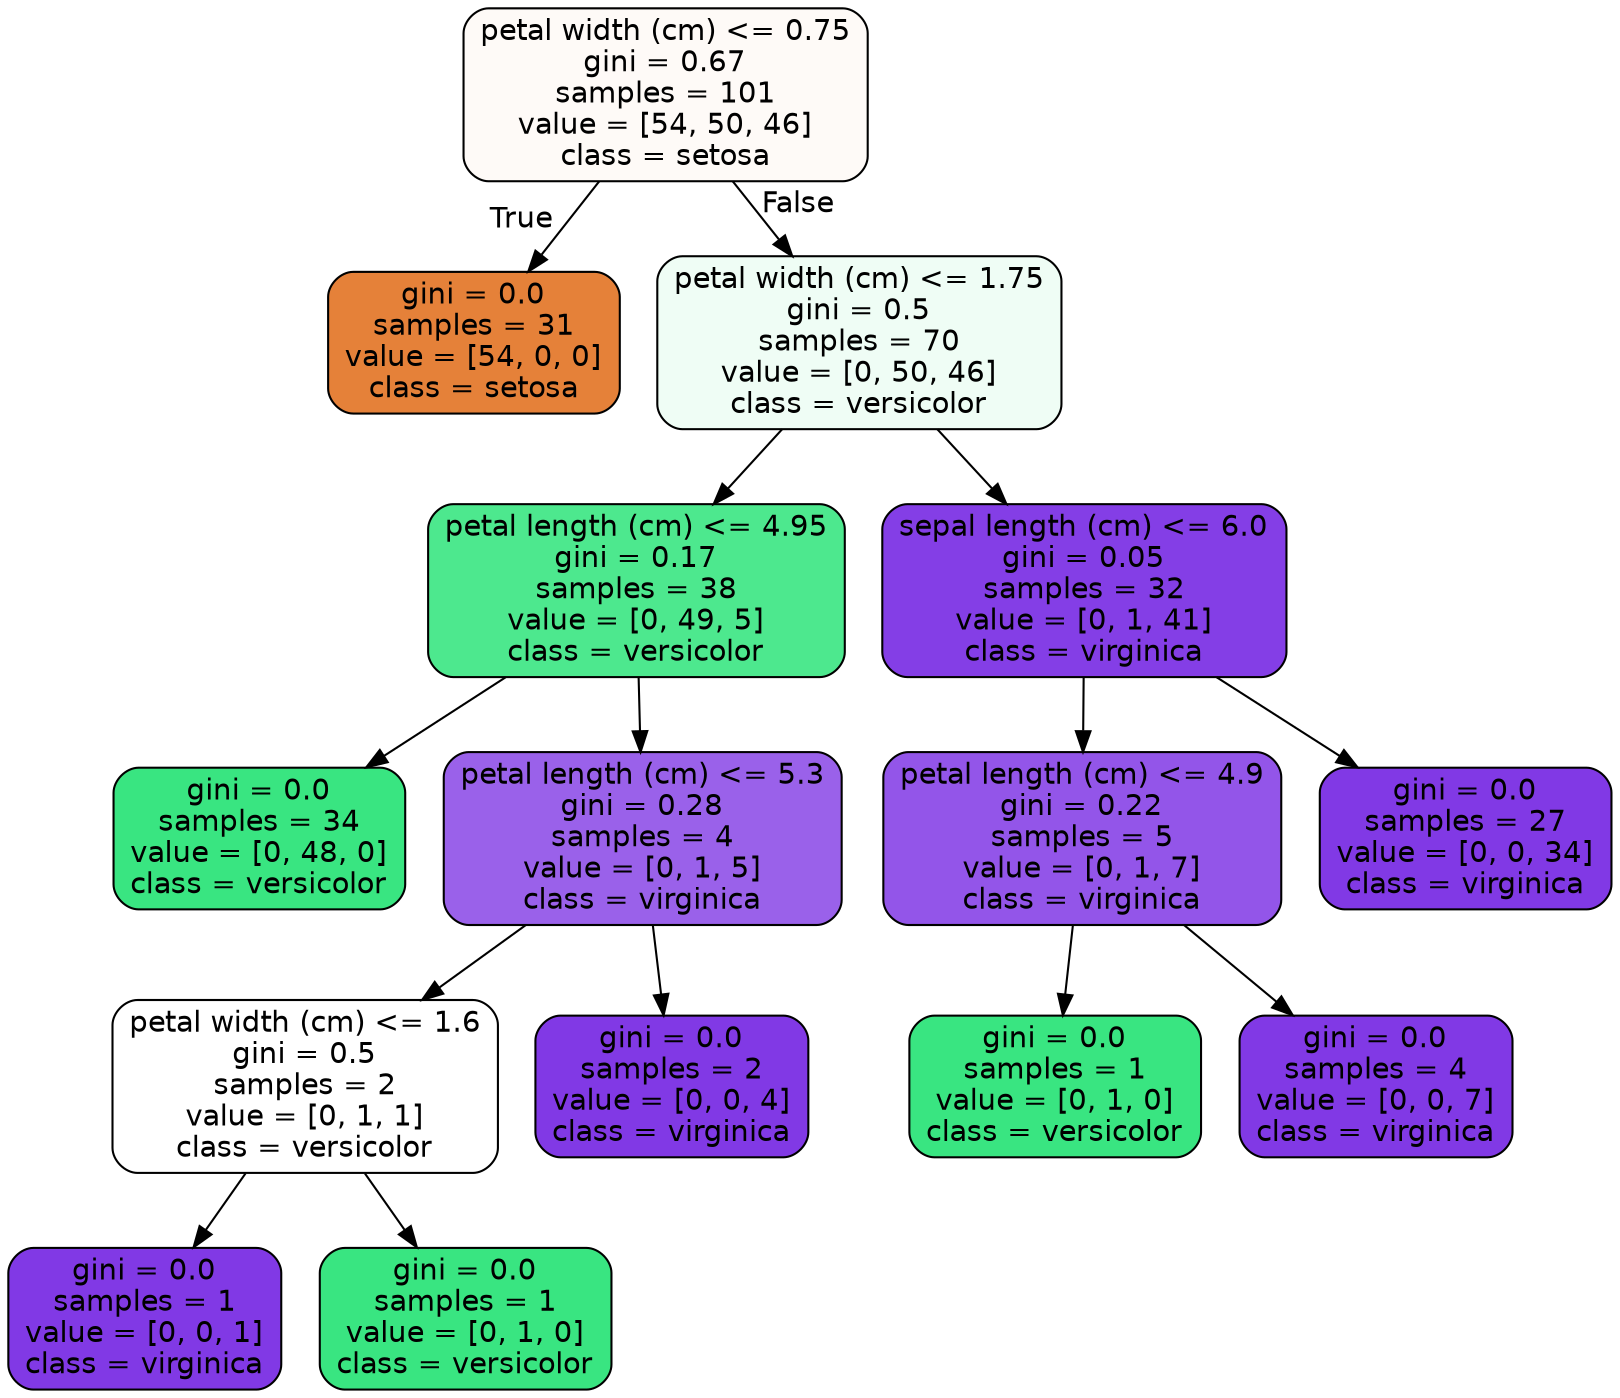 digraph Tree {
node [shape=box, style="filled, rounded", color="black", fontname="helvetica"] ;
edge [fontname="helvetica"] ;
0 [label="petal width (cm) <= 0.75\ngini = 0.67\nsamples = 101\nvalue = [54, 50, 46]\nclass = setosa", fillcolor="#fefaf7"] ;
1 [label="gini = 0.0\nsamples = 31\nvalue = [54, 0, 0]\nclass = setosa", fillcolor="#e58139"] ;
0 -> 1 [labeldistance=2.5, labelangle=45, headlabel="True"] ;
2 [label="petal width (cm) <= 1.75\ngini = 0.5\nsamples = 70\nvalue = [0, 50, 46]\nclass = versicolor", fillcolor="#effdf5"] ;
0 -> 2 [labeldistance=2.5, labelangle=-45, headlabel="False"] ;
3 [label="petal length (cm) <= 4.95\ngini = 0.17\nsamples = 38\nvalue = [0, 49, 5]\nclass = versicolor", fillcolor="#4de88e"] ;
2 -> 3 ;
4 [label="gini = 0.0\nsamples = 34\nvalue = [0, 48, 0]\nclass = versicolor", fillcolor="#39e581"] ;
3 -> 4 ;
5 [label="petal length (cm) <= 5.3\ngini = 0.28\nsamples = 4\nvalue = [0, 1, 5]\nclass = virginica", fillcolor="#9a61ea"] ;
3 -> 5 ;
6 [label="petal width (cm) <= 1.6\ngini = 0.5\nsamples = 2\nvalue = [0, 1, 1]\nclass = versicolor", fillcolor="#ffffff"] ;
5 -> 6 ;
7 [label="gini = 0.0\nsamples = 1\nvalue = [0, 0, 1]\nclass = virginica", fillcolor="#8139e5"] ;
6 -> 7 ;
8 [label="gini = 0.0\nsamples = 1\nvalue = [0, 1, 0]\nclass = versicolor", fillcolor="#39e581"] ;
6 -> 8 ;
9 [label="gini = 0.0\nsamples = 2\nvalue = [0, 0, 4]\nclass = virginica", fillcolor="#8139e5"] ;
5 -> 9 ;
10 [label="sepal length (cm) <= 6.0\ngini = 0.05\nsamples = 32\nvalue = [0, 1, 41]\nclass = virginica", fillcolor="#843ee6"] ;
2 -> 10 ;
11 [label="petal length (cm) <= 4.9\ngini = 0.22\nsamples = 5\nvalue = [0, 1, 7]\nclass = virginica", fillcolor="#9355e9"] ;
10 -> 11 ;
12 [label="gini = 0.0\nsamples = 1\nvalue = [0, 1, 0]\nclass = versicolor", fillcolor="#39e581"] ;
11 -> 12 ;
13 [label="gini = 0.0\nsamples = 4\nvalue = [0, 0, 7]\nclass = virginica", fillcolor="#8139e5"] ;
11 -> 13 ;
14 [label="gini = 0.0\nsamples = 27\nvalue = [0, 0, 34]\nclass = virginica", fillcolor="#8139e5"] ;
10 -> 14 ;
}